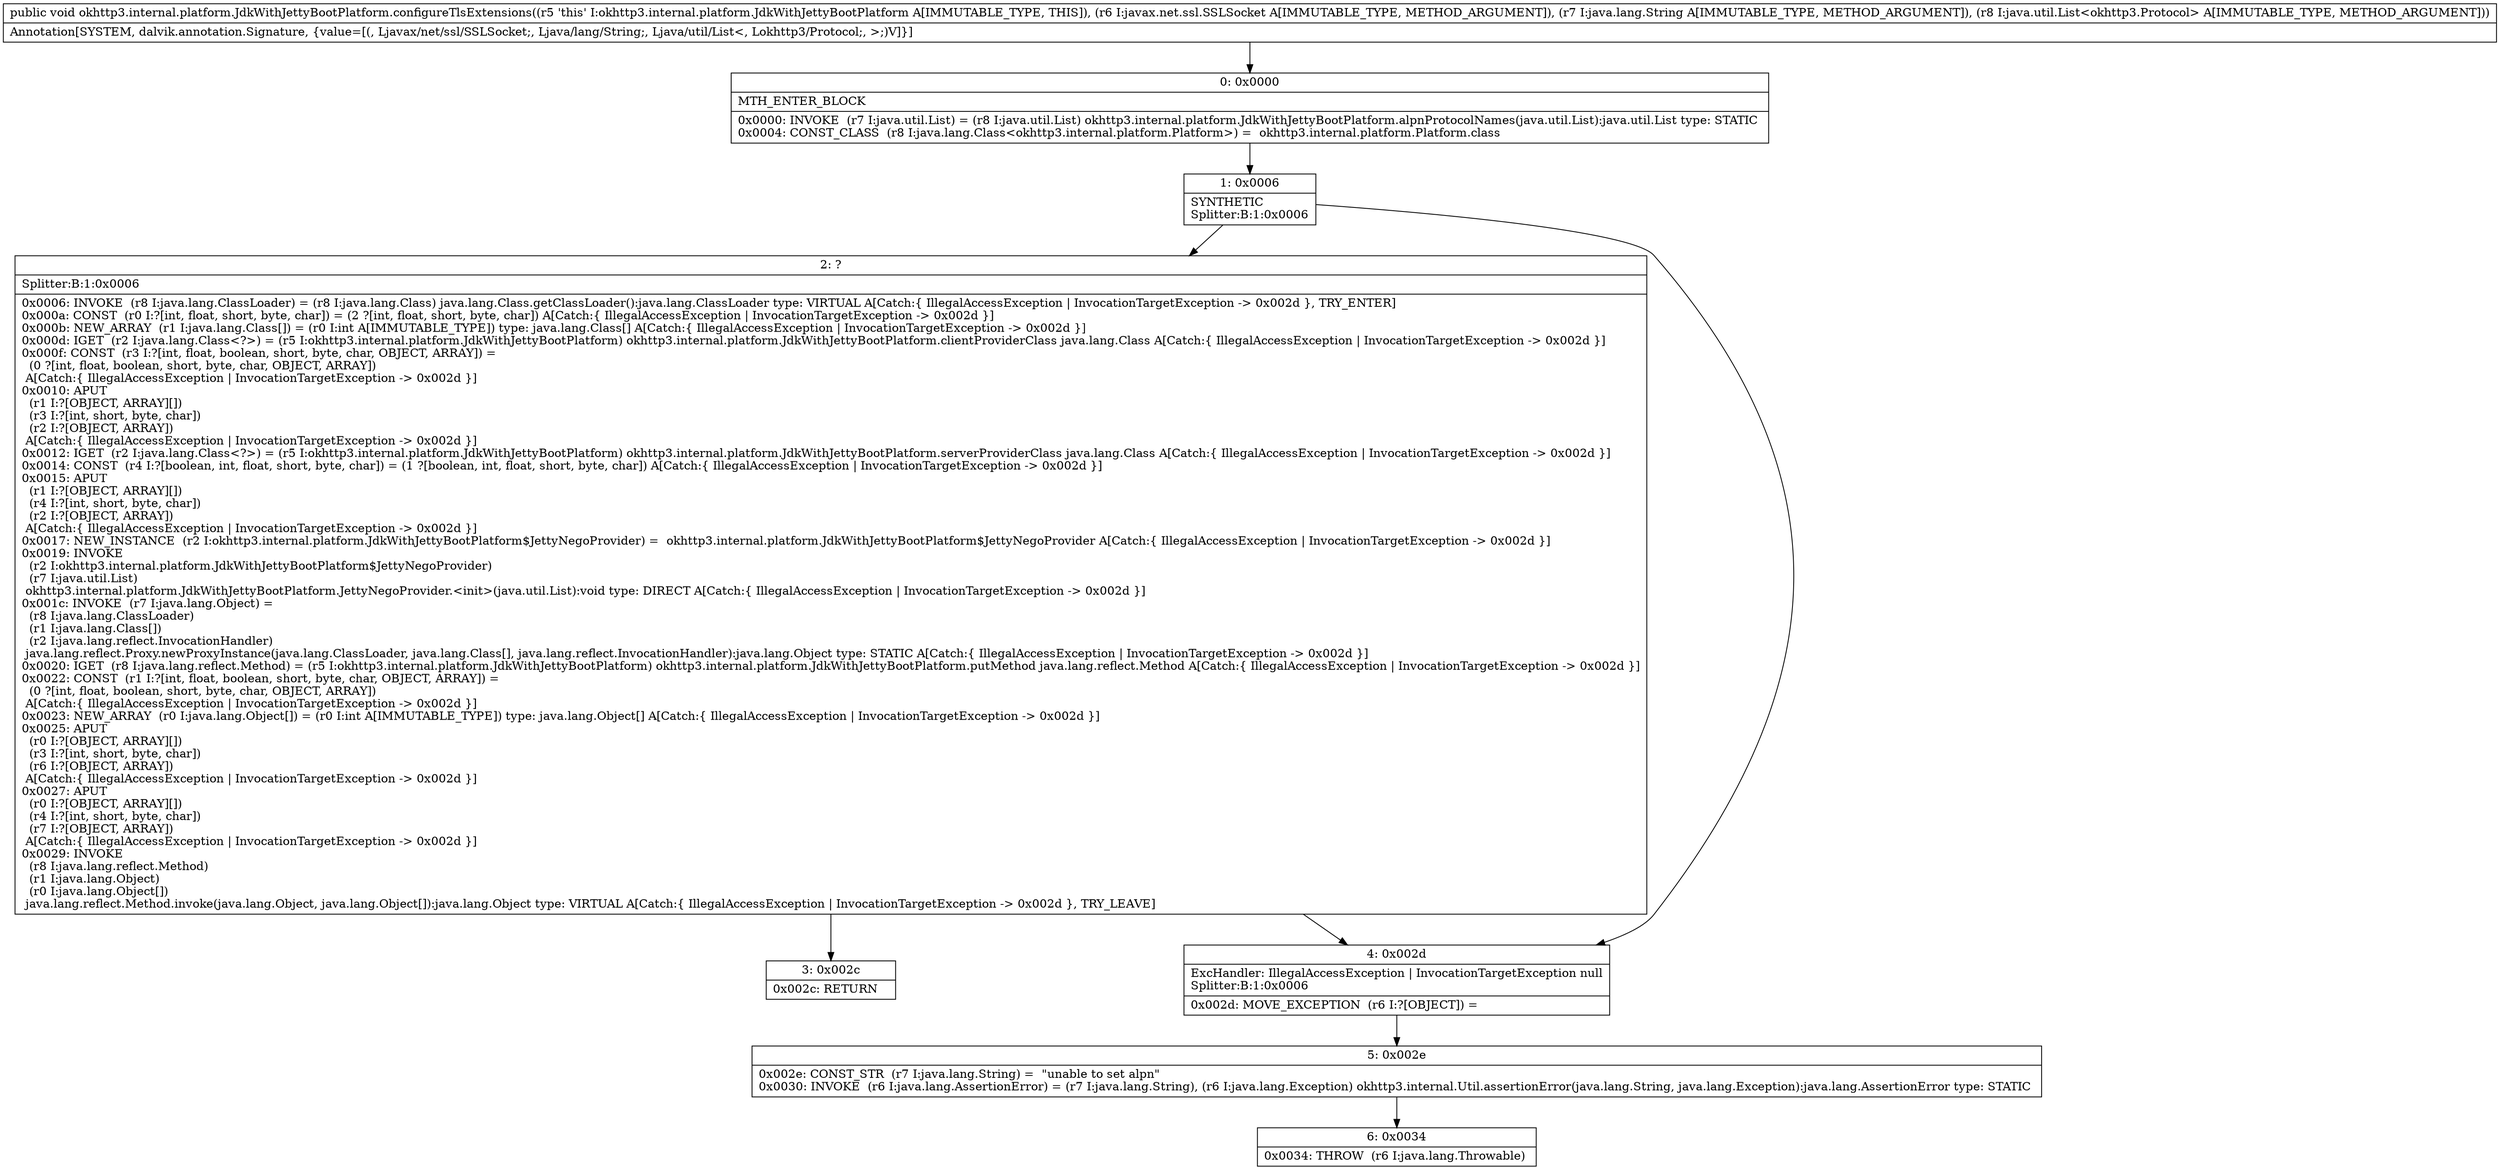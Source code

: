 digraph "CFG forokhttp3.internal.platform.JdkWithJettyBootPlatform.configureTlsExtensions(Ljavax\/net\/ssl\/SSLSocket;Ljava\/lang\/String;Ljava\/util\/List;)V" {
Node_0 [shape=record,label="{0\:\ 0x0000|MTH_ENTER_BLOCK\l|0x0000: INVOKE  (r7 I:java.util.List) = (r8 I:java.util.List) okhttp3.internal.platform.JdkWithJettyBootPlatform.alpnProtocolNames(java.util.List):java.util.List type: STATIC \l0x0004: CONST_CLASS  (r8 I:java.lang.Class\<okhttp3.internal.platform.Platform\>) =  okhttp3.internal.platform.Platform.class \l}"];
Node_1 [shape=record,label="{1\:\ 0x0006|SYNTHETIC\lSplitter:B:1:0x0006\l}"];
Node_2 [shape=record,label="{2\:\ ?|Splitter:B:1:0x0006\l|0x0006: INVOKE  (r8 I:java.lang.ClassLoader) = (r8 I:java.lang.Class) java.lang.Class.getClassLoader():java.lang.ClassLoader type: VIRTUAL A[Catch:\{ IllegalAccessException \| InvocationTargetException \-\> 0x002d \}, TRY_ENTER]\l0x000a: CONST  (r0 I:?[int, float, short, byte, char]) = (2 ?[int, float, short, byte, char]) A[Catch:\{ IllegalAccessException \| InvocationTargetException \-\> 0x002d \}]\l0x000b: NEW_ARRAY  (r1 I:java.lang.Class[]) = (r0 I:int A[IMMUTABLE_TYPE]) type: java.lang.Class[] A[Catch:\{ IllegalAccessException \| InvocationTargetException \-\> 0x002d \}]\l0x000d: IGET  (r2 I:java.lang.Class\<?\>) = (r5 I:okhttp3.internal.platform.JdkWithJettyBootPlatform) okhttp3.internal.platform.JdkWithJettyBootPlatform.clientProviderClass java.lang.Class A[Catch:\{ IllegalAccessException \| InvocationTargetException \-\> 0x002d \}]\l0x000f: CONST  (r3 I:?[int, float, boolean, short, byte, char, OBJECT, ARRAY]) = \l  (0 ?[int, float, boolean, short, byte, char, OBJECT, ARRAY])\l A[Catch:\{ IllegalAccessException \| InvocationTargetException \-\> 0x002d \}]\l0x0010: APUT  \l  (r1 I:?[OBJECT, ARRAY][])\l  (r3 I:?[int, short, byte, char])\l  (r2 I:?[OBJECT, ARRAY])\l A[Catch:\{ IllegalAccessException \| InvocationTargetException \-\> 0x002d \}]\l0x0012: IGET  (r2 I:java.lang.Class\<?\>) = (r5 I:okhttp3.internal.platform.JdkWithJettyBootPlatform) okhttp3.internal.platform.JdkWithJettyBootPlatform.serverProviderClass java.lang.Class A[Catch:\{ IllegalAccessException \| InvocationTargetException \-\> 0x002d \}]\l0x0014: CONST  (r4 I:?[boolean, int, float, short, byte, char]) = (1 ?[boolean, int, float, short, byte, char]) A[Catch:\{ IllegalAccessException \| InvocationTargetException \-\> 0x002d \}]\l0x0015: APUT  \l  (r1 I:?[OBJECT, ARRAY][])\l  (r4 I:?[int, short, byte, char])\l  (r2 I:?[OBJECT, ARRAY])\l A[Catch:\{ IllegalAccessException \| InvocationTargetException \-\> 0x002d \}]\l0x0017: NEW_INSTANCE  (r2 I:okhttp3.internal.platform.JdkWithJettyBootPlatform$JettyNegoProvider) =  okhttp3.internal.platform.JdkWithJettyBootPlatform$JettyNegoProvider A[Catch:\{ IllegalAccessException \| InvocationTargetException \-\> 0x002d \}]\l0x0019: INVOKE  \l  (r2 I:okhttp3.internal.platform.JdkWithJettyBootPlatform$JettyNegoProvider)\l  (r7 I:java.util.List)\l okhttp3.internal.platform.JdkWithJettyBootPlatform.JettyNegoProvider.\<init\>(java.util.List):void type: DIRECT A[Catch:\{ IllegalAccessException \| InvocationTargetException \-\> 0x002d \}]\l0x001c: INVOKE  (r7 I:java.lang.Object) = \l  (r8 I:java.lang.ClassLoader)\l  (r1 I:java.lang.Class[])\l  (r2 I:java.lang.reflect.InvocationHandler)\l java.lang.reflect.Proxy.newProxyInstance(java.lang.ClassLoader, java.lang.Class[], java.lang.reflect.InvocationHandler):java.lang.Object type: STATIC A[Catch:\{ IllegalAccessException \| InvocationTargetException \-\> 0x002d \}]\l0x0020: IGET  (r8 I:java.lang.reflect.Method) = (r5 I:okhttp3.internal.platform.JdkWithJettyBootPlatform) okhttp3.internal.platform.JdkWithJettyBootPlatform.putMethod java.lang.reflect.Method A[Catch:\{ IllegalAccessException \| InvocationTargetException \-\> 0x002d \}]\l0x0022: CONST  (r1 I:?[int, float, boolean, short, byte, char, OBJECT, ARRAY]) = \l  (0 ?[int, float, boolean, short, byte, char, OBJECT, ARRAY])\l A[Catch:\{ IllegalAccessException \| InvocationTargetException \-\> 0x002d \}]\l0x0023: NEW_ARRAY  (r0 I:java.lang.Object[]) = (r0 I:int A[IMMUTABLE_TYPE]) type: java.lang.Object[] A[Catch:\{ IllegalAccessException \| InvocationTargetException \-\> 0x002d \}]\l0x0025: APUT  \l  (r0 I:?[OBJECT, ARRAY][])\l  (r3 I:?[int, short, byte, char])\l  (r6 I:?[OBJECT, ARRAY])\l A[Catch:\{ IllegalAccessException \| InvocationTargetException \-\> 0x002d \}]\l0x0027: APUT  \l  (r0 I:?[OBJECT, ARRAY][])\l  (r4 I:?[int, short, byte, char])\l  (r7 I:?[OBJECT, ARRAY])\l A[Catch:\{ IllegalAccessException \| InvocationTargetException \-\> 0x002d \}]\l0x0029: INVOKE  \l  (r8 I:java.lang.reflect.Method)\l  (r1 I:java.lang.Object)\l  (r0 I:java.lang.Object[])\l java.lang.reflect.Method.invoke(java.lang.Object, java.lang.Object[]):java.lang.Object type: VIRTUAL A[Catch:\{ IllegalAccessException \| InvocationTargetException \-\> 0x002d \}, TRY_LEAVE]\l}"];
Node_3 [shape=record,label="{3\:\ 0x002c|0x002c: RETURN   \l}"];
Node_4 [shape=record,label="{4\:\ 0x002d|ExcHandler: IllegalAccessException \| InvocationTargetException null\lSplitter:B:1:0x0006\l|0x002d: MOVE_EXCEPTION  (r6 I:?[OBJECT]) =  \l}"];
Node_5 [shape=record,label="{5\:\ 0x002e|0x002e: CONST_STR  (r7 I:java.lang.String) =  \"unable to set alpn\" \l0x0030: INVOKE  (r6 I:java.lang.AssertionError) = (r7 I:java.lang.String), (r6 I:java.lang.Exception) okhttp3.internal.Util.assertionError(java.lang.String, java.lang.Exception):java.lang.AssertionError type: STATIC \l}"];
Node_6 [shape=record,label="{6\:\ 0x0034|0x0034: THROW  (r6 I:java.lang.Throwable) \l}"];
MethodNode[shape=record,label="{public void okhttp3.internal.platform.JdkWithJettyBootPlatform.configureTlsExtensions((r5 'this' I:okhttp3.internal.platform.JdkWithJettyBootPlatform A[IMMUTABLE_TYPE, THIS]), (r6 I:javax.net.ssl.SSLSocket A[IMMUTABLE_TYPE, METHOD_ARGUMENT]), (r7 I:java.lang.String A[IMMUTABLE_TYPE, METHOD_ARGUMENT]), (r8 I:java.util.List\<okhttp3.Protocol\> A[IMMUTABLE_TYPE, METHOD_ARGUMENT]))  | Annotation[SYSTEM, dalvik.annotation.Signature, \{value=[(, Ljavax\/net\/ssl\/SSLSocket;, Ljava\/lang\/String;, Ljava\/util\/List\<, Lokhttp3\/Protocol;, \>;)V]\}]\l}"];
MethodNode -> Node_0;
Node_0 -> Node_1;
Node_1 -> Node_2;
Node_1 -> Node_4;
Node_2 -> Node_3;
Node_2 -> Node_4;
Node_4 -> Node_5;
Node_5 -> Node_6;
}

